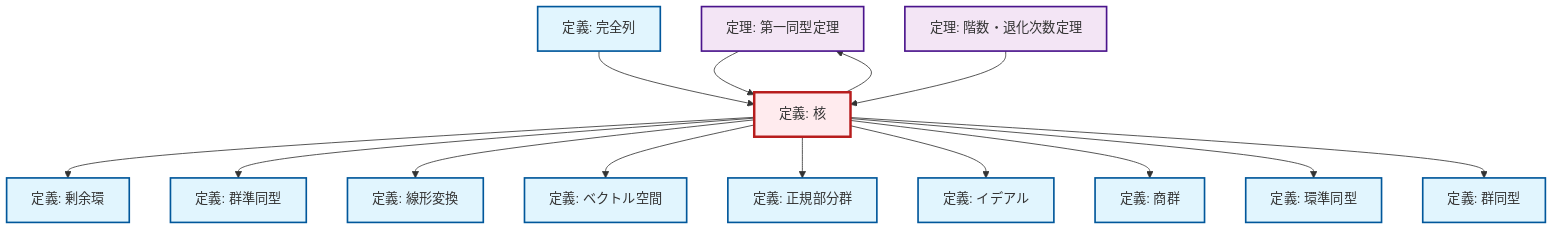 graph TD
    classDef definition fill:#e1f5fe,stroke:#01579b,stroke-width:2px
    classDef theorem fill:#f3e5f5,stroke:#4a148c,stroke-width:2px
    classDef axiom fill:#fff3e0,stroke:#e65100,stroke-width:2px
    classDef example fill:#e8f5e9,stroke:#1b5e20,stroke-width:2px
    classDef current fill:#ffebee,stroke:#b71c1c,stroke-width:3px
    def-vector-space["定義: ベクトル空間"]:::definition
    thm-first-isomorphism["定理: 第一同型定理"]:::theorem
    def-isomorphism["定義: 群同型"]:::definition
    def-quotient-group["定義: 商群"]:::definition
    def-ring-homomorphism["定義: 環準同型"]:::definition
    def-kernel["定義: 核"]:::definition
    def-linear-transformation["定義: 線形変換"]:::definition
    def-homomorphism["定義: 群準同型"]:::definition
    def-normal-subgroup["定義: 正規部分群"]:::definition
    def-quotient-ring["定義: 剰余環"]:::definition
    def-ideal["定義: イデアル"]:::definition
    def-exact-sequence["定義: 完全列"]:::definition
    thm-rank-nullity["定理: 階数・退化次数定理"]:::theorem
    def-kernel --> def-quotient-ring
    def-kernel --> def-homomorphism
    def-kernel --> def-linear-transformation
    def-kernel --> def-vector-space
    thm-first-isomorphism --> def-kernel
    def-kernel --> def-normal-subgroup
    def-exact-sequence --> def-kernel
    def-kernel --> thm-first-isomorphism
    def-kernel --> def-ideal
    def-kernel --> def-quotient-group
    thm-rank-nullity --> def-kernel
    def-kernel --> def-ring-homomorphism
    def-kernel --> def-isomorphism
    class def-kernel current